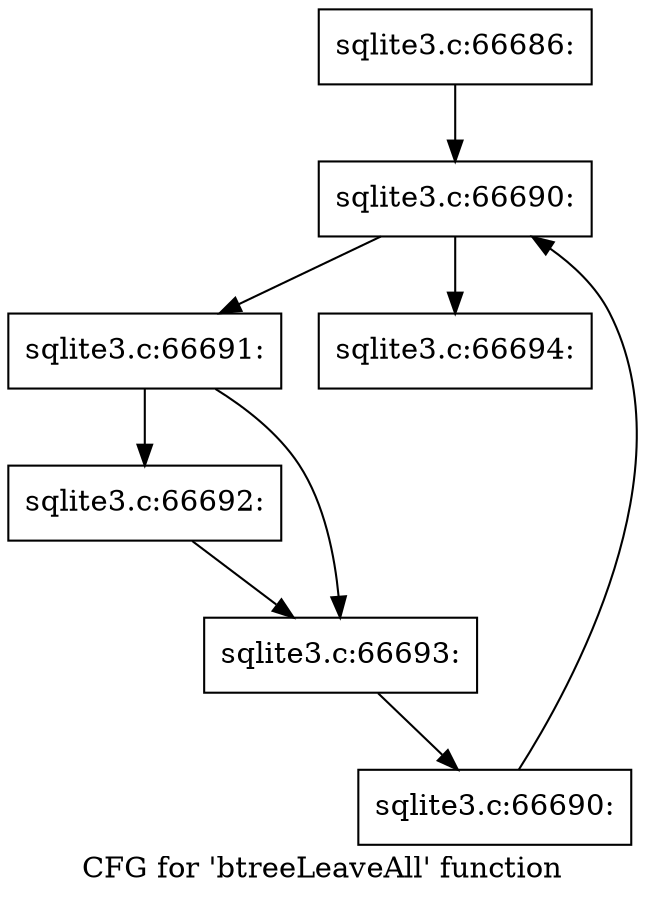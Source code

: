 digraph "CFG for 'btreeLeaveAll' function" {
	label="CFG for 'btreeLeaveAll' function";

	Node0x55c0f5975f70 [shape=record,label="{sqlite3.c:66686:}"];
	Node0x55c0f5975f70 -> Node0x55c0f729ef20;
	Node0x55c0f729ef20 [shape=record,label="{sqlite3.c:66690:}"];
	Node0x55c0f729ef20 -> Node0x55c0f729f060;
	Node0x55c0f729ef20 -> Node0x55c0f729e3d0;
	Node0x55c0f729f060 [shape=record,label="{sqlite3.c:66691:}"];
	Node0x55c0f729f060 -> Node0x55c0f729fb60;
	Node0x55c0f729f060 -> Node0x55c0f729fbb0;
	Node0x55c0f729fb60 [shape=record,label="{sqlite3.c:66692:}"];
	Node0x55c0f729fb60 -> Node0x55c0f729fbb0;
	Node0x55c0f729fbb0 [shape=record,label="{sqlite3.c:66693:}"];
	Node0x55c0f729fbb0 -> Node0x55c0f729efd0;
	Node0x55c0f729efd0 [shape=record,label="{sqlite3.c:66690:}"];
	Node0x55c0f729efd0 -> Node0x55c0f729ef20;
	Node0x55c0f729e3d0 [shape=record,label="{sqlite3.c:66694:}"];
}
